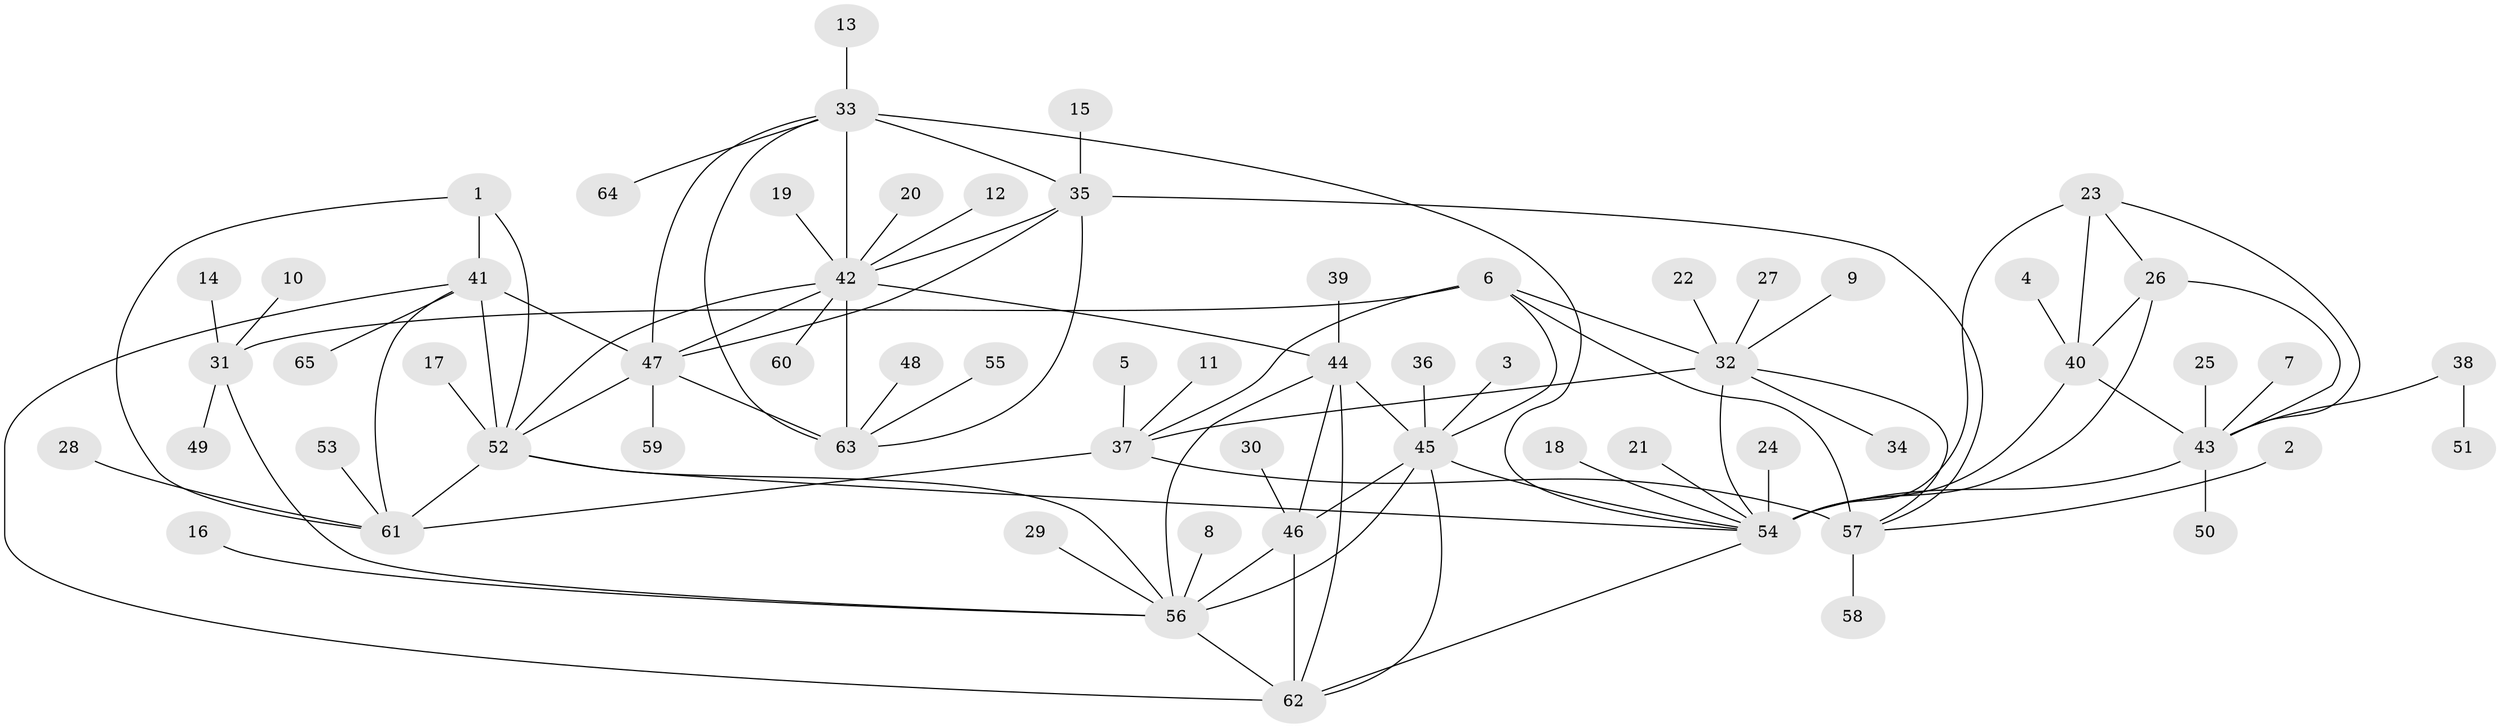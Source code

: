 // original degree distribution, {9: 0.023076923076923078, 8: 0.05384615384615385, 10: 0.038461538461538464, 7: 0.046153846153846156, 6: 0.038461538461538464, 13: 0.015384615384615385, 11: 0.007692307692307693, 12: 0.007692307692307693, 5: 0.007692307692307693, 2: 0.13846153846153847, 1: 0.6076923076923076, 3: 0.015384615384615385}
// Generated by graph-tools (version 1.1) at 2025/26/03/09/25 03:26:48]
// undirected, 65 vertices, 99 edges
graph export_dot {
graph [start="1"]
  node [color=gray90,style=filled];
  1;
  2;
  3;
  4;
  5;
  6;
  7;
  8;
  9;
  10;
  11;
  12;
  13;
  14;
  15;
  16;
  17;
  18;
  19;
  20;
  21;
  22;
  23;
  24;
  25;
  26;
  27;
  28;
  29;
  30;
  31;
  32;
  33;
  34;
  35;
  36;
  37;
  38;
  39;
  40;
  41;
  42;
  43;
  44;
  45;
  46;
  47;
  48;
  49;
  50;
  51;
  52;
  53;
  54;
  55;
  56;
  57;
  58;
  59;
  60;
  61;
  62;
  63;
  64;
  65;
  1 -- 41 [weight=2.0];
  1 -- 52 [weight=2.0];
  1 -- 61 [weight=1.0];
  2 -- 57 [weight=1.0];
  3 -- 45 [weight=1.0];
  4 -- 40 [weight=1.0];
  5 -- 37 [weight=1.0];
  6 -- 31 [weight=1.0];
  6 -- 32 [weight=2.0];
  6 -- 37 [weight=4.0];
  6 -- 45 [weight=1.0];
  6 -- 57 [weight=2.0];
  7 -- 43 [weight=1.0];
  8 -- 56 [weight=1.0];
  9 -- 32 [weight=1.0];
  10 -- 31 [weight=1.0];
  11 -- 37 [weight=1.0];
  12 -- 42 [weight=1.0];
  13 -- 33 [weight=1.0];
  14 -- 31 [weight=1.0];
  15 -- 35 [weight=1.0];
  16 -- 56 [weight=1.0];
  17 -- 52 [weight=1.0];
  18 -- 54 [weight=1.0];
  19 -- 42 [weight=1.0];
  20 -- 42 [weight=1.0];
  21 -- 54 [weight=1.0];
  22 -- 32 [weight=1.0];
  23 -- 26 [weight=1.0];
  23 -- 40 [weight=1.0];
  23 -- 43 [weight=1.0];
  23 -- 54 [weight=2.0];
  24 -- 54 [weight=1.0];
  25 -- 43 [weight=1.0];
  26 -- 40 [weight=1.0];
  26 -- 43 [weight=1.0];
  26 -- 54 [weight=2.0];
  27 -- 32 [weight=1.0];
  28 -- 61 [weight=1.0];
  29 -- 56 [weight=1.0];
  30 -- 46 [weight=1.0];
  31 -- 49 [weight=1.0];
  31 -- 56 [weight=1.0];
  32 -- 34 [weight=1.0];
  32 -- 37 [weight=2.0];
  32 -- 54 [weight=1.0];
  32 -- 57 [weight=1.0];
  33 -- 35 [weight=1.0];
  33 -- 42 [weight=2.0];
  33 -- 47 [weight=1.0];
  33 -- 54 [weight=1.0];
  33 -- 63 [weight=1.0];
  33 -- 64 [weight=1.0];
  35 -- 42 [weight=2.0];
  35 -- 47 [weight=1.0];
  35 -- 57 [weight=1.0];
  35 -- 63 [weight=1.0];
  36 -- 45 [weight=1.0];
  37 -- 57 [weight=2.0];
  37 -- 61 [weight=1.0];
  38 -- 43 [weight=1.0];
  38 -- 51 [weight=1.0];
  39 -- 44 [weight=1.0];
  40 -- 43 [weight=1.0];
  40 -- 54 [weight=2.0];
  41 -- 47 [weight=1.0];
  41 -- 52 [weight=4.0];
  41 -- 61 [weight=2.0];
  41 -- 62 [weight=1.0];
  41 -- 65 [weight=1.0];
  42 -- 44 [weight=1.0];
  42 -- 47 [weight=2.0];
  42 -- 52 [weight=1.0];
  42 -- 60 [weight=1.0];
  42 -- 63 [weight=2.0];
  43 -- 50 [weight=1.0];
  43 -- 54 [weight=2.0];
  44 -- 45 [weight=1.0];
  44 -- 46 [weight=2.0];
  44 -- 56 [weight=1.0];
  44 -- 62 [weight=1.0];
  45 -- 46 [weight=2.0];
  45 -- 54 [weight=1.0];
  45 -- 56 [weight=1.0];
  45 -- 62 [weight=1.0];
  46 -- 56 [weight=2.0];
  46 -- 62 [weight=2.0];
  47 -- 52 [weight=1.0];
  47 -- 59 [weight=1.0];
  47 -- 63 [weight=1.0];
  48 -- 63 [weight=1.0];
  52 -- 54 [weight=1.0];
  52 -- 56 [weight=1.0];
  52 -- 61 [weight=2.0];
  53 -- 61 [weight=1.0];
  54 -- 62 [weight=1.0];
  55 -- 63 [weight=1.0];
  56 -- 62 [weight=1.0];
  57 -- 58 [weight=1.0];
}
